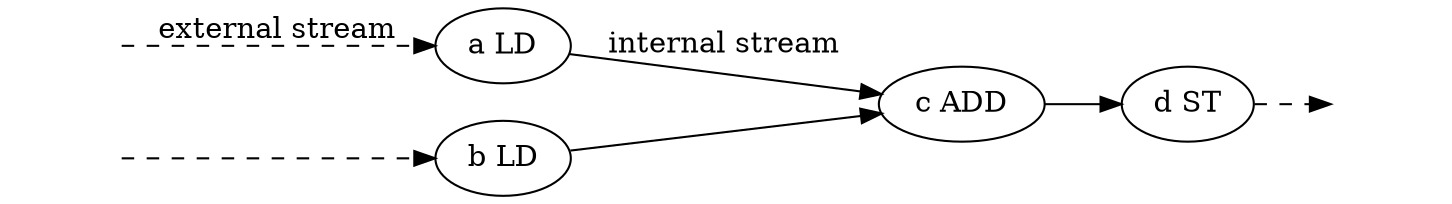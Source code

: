 digraph{
#verticalLinear
#height 75
#horizontalLinear
#include
  rankdir = LR;
  fa[style=invis];
  fb[style=invis];
  fd[style=invis];
  a[label="a LD"];
  b[label="b LD"];
  c[label="c ADD"];
  d[label="d ST"];
  a -> c [label="internal stream"];
  b -> c;
  c -> d;
  fa -> a [style=dashed,label="external stream"];
  fb -> b [style=dashed];
  d -> fd [style=dashed];
}
